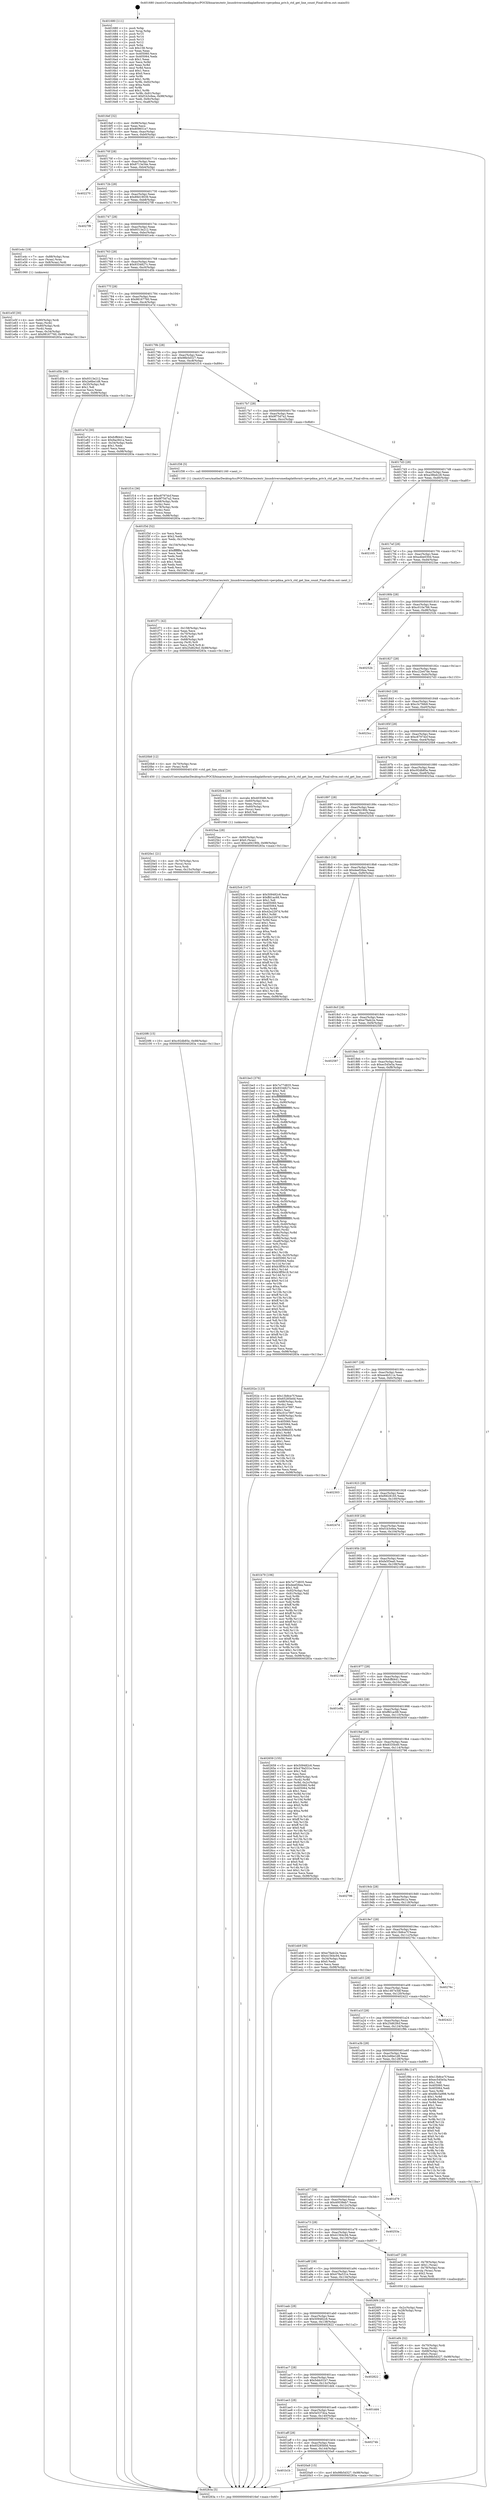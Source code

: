 digraph "0x401680" {
  label = "0x401680 (/mnt/c/Users/mathe/Desktop/tcc/POCII/binaries/extr_linuxdriversmediaplatformti-vpevpdma_priv.h_ctd_get_line_count_Final-ollvm.out::main(0))"
  labelloc = "t"
  node[shape=record]

  Entry [label="",width=0.3,height=0.3,shape=circle,fillcolor=black,style=filled]
  "0x4016ef" [label="{
     0x4016ef [32]\l
     | [instrs]\l
     &nbsp;&nbsp;0x4016ef \<+6\>: mov -0x98(%rbp),%eax\l
     &nbsp;&nbsp;0x4016f5 \<+2\>: mov %eax,%ecx\l
     &nbsp;&nbsp;0x4016f7 \<+6\>: sub $0x809651e7,%ecx\l
     &nbsp;&nbsp;0x4016fd \<+6\>: mov %eax,-0xac(%rbp)\l
     &nbsp;&nbsp;0x401703 \<+6\>: mov %ecx,-0xb0(%rbp)\l
     &nbsp;&nbsp;0x401709 \<+6\>: je 0000000000402261 \<main+0xbe1\>\l
  }"]
  "0x402261" [label="{
     0x402261\l
  }", style=dashed]
  "0x40170f" [label="{
     0x40170f [28]\l
     | [instrs]\l
     &nbsp;&nbsp;0x40170f \<+5\>: jmp 0000000000401714 \<main+0x94\>\l
     &nbsp;&nbsp;0x401714 \<+6\>: mov -0xac(%rbp),%eax\l
     &nbsp;&nbsp;0x40171a \<+5\>: sub $0x8713e34e,%eax\l
     &nbsp;&nbsp;0x40171f \<+6\>: mov %eax,-0xb4(%rbp)\l
     &nbsp;&nbsp;0x401725 \<+6\>: je 0000000000402270 \<main+0xbf0\>\l
  }"]
  Exit [label="",width=0.3,height=0.3,shape=circle,fillcolor=black,style=filled,peripheries=2]
  "0x402270" [label="{
     0x402270\l
  }", style=dashed]
  "0x40172b" [label="{
     0x40172b [28]\l
     | [instrs]\l
     &nbsp;&nbsp;0x40172b \<+5\>: jmp 0000000000401730 \<main+0xb0\>\l
     &nbsp;&nbsp;0x401730 \<+6\>: mov -0xac(%rbp),%eax\l
     &nbsp;&nbsp;0x401736 \<+5\>: sub $0x89d19039,%eax\l
     &nbsp;&nbsp;0x40173b \<+6\>: mov %eax,-0xb8(%rbp)\l
     &nbsp;&nbsp;0x401741 \<+6\>: je 00000000004027f8 \<main+0x1178\>\l
  }"]
  "0x4020f6" [label="{
     0x4020f6 [15]\l
     | [instrs]\l
     &nbsp;&nbsp;0x4020f6 \<+10\>: movl $0xc92db85e,-0x98(%rbp)\l
     &nbsp;&nbsp;0x402100 \<+5\>: jmp 000000000040283a \<main+0x11ba\>\l
  }"]
  "0x4027f8" [label="{
     0x4027f8\l
  }", style=dashed]
  "0x401747" [label="{
     0x401747 [28]\l
     | [instrs]\l
     &nbsp;&nbsp;0x401747 \<+5\>: jmp 000000000040174c \<main+0xcc\>\l
     &nbsp;&nbsp;0x40174c \<+6\>: mov -0xac(%rbp),%eax\l
     &nbsp;&nbsp;0x401752 \<+5\>: sub $0x9313e212,%eax\l
     &nbsp;&nbsp;0x401757 \<+6\>: mov %eax,-0xbc(%rbp)\l
     &nbsp;&nbsp;0x40175d \<+6\>: je 0000000000401e4c \<main+0x7cc\>\l
  }"]
  "0x4020e1" [label="{
     0x4020e1 [21]\l
     | [instrs]\l
     &nbsp;&nbsp;0x4020e1 \<+4\>: mov -0x70(%rbp),%rcx\l
     &nbsp;&nbsp;0x4020e5 \<+3\>: mov (%rcx),%rcx\l
     &nbsp;&nbsp;0x4020e8 \<+3\>: mov %rcx,%rdi\l
     &nbsp;&nbsp;0x4020eb \<+6\>: mov %eax,-0x15c(%rbp)\l
     &nbsp;&nbsp;0x4020f1 \<+5\>: call 0000000000401030 \<free@plt\>\l
     | [calls]\l
     &nbsp;&nbsp;0x401030 \{1\} (unknown)\l
  }"]
  "0x401e4c" [label="{
     0x401e4c [19]\l
     | [instrs]\l
     &nbsp;&nbsp;0x401e4c \<+7\>: mov -0x88(%rbp),%rax\l
     &nbsp;&nbsp;0x401e53 \<+3\>: mov (%rax),%rax\l
     &nbsp;&nbsp;0x401e56 \<+4\>: mov 0x8(%rax),%rdi\l
     &nbsp;&nbsp;0x401e5a \<+5\>: call 0000000000401060 \<atoi@plt\>\l
     | [calls]\l
     &nbsp;&nbsp;0x401060 \{1\} (unknown)\l
  }"]
  "0x401763" [label="{
     0x401763 [28]\l
     | [instrs]\l
     &nbsp;&nbsp;0x401763 \<+5\>: jmp 0000000000401768 \<main+0xe8\>\l
     &nbsp;&nbsp;0x401768 \<+6\>: mov -0xac(%rbp),%eax\l
     &nbsp;&nbsp;0x40176e \<+5\>: sub $0x9334827c,%eax\l
     &nbsp;&nbsp;0x401773 \<+6\>: mov %eax,-0xc0(%rbp)\l
     &nbsp;&nbsp;0x401779 \<+6\>: je 0000000000401d5b \<main+0x6db\>\l
  }"]
  "0x4020c4" [label="{
     0x4020c4 [29]\l
     | [instrs]\l
     &nbsp;&nbsp;0x4020c4 \<+10\>: movabs $0x4030d6,%rdi\l
     &nbsp;&nbsp;0x4020ce \<+4\>: mov -0x60(%rbp),%rcx\l
     &nbsp;&nbsp;0x4020d2 \<+2\>: mov %eax,(%rcx)\l
     &nbsp;&nbsp;0x4020d4 \<+4\>: mov -0x60(%rbp),%rcx\l
     &nbsp;&nbsp;0x4020d8 \<+2\>: mov (%rcx),%esi\l
     &nbsp;&nbsp;0x4020da \<+2\>: mov $0x0,%al\l
     &nbsp;&nbsp;0x4020dc \<+5\>: call 0000000000401040 \<printf@plt\>\l
     | [calls]\l
     &nbsp;&nbsp;0x401040 \{1\} (unknown)\l
  }"]
  "0x401d5b" [label="{
     0x401d5b [30]\l
     | [instrs]\l
     &nbsp;&nbsp;0x401d5b \<+5\>: mov $0x9313e212,%eax\l
     &nbsp;&nbsp;0x401d60 \<+5\>: mov $0x2e6be1d8,%ecx\l
     &nbsp;&nbsp;0x401d65 \<+3\>: mov -0x35(%rbp),%dl\l
     &nbsp;&nbsp;0x401d68 \<+3\>: test $0x1,%dl\l
     &nbsp;&nbsp;0x401d6b \<+3\>: cmovne %ecx,%eax\l
     &nbsp;&nbsp;0x401d6e \<+6\>: mov %eax,-0x98(%rbp)\l
     &nbsp;&nbsp;0x401d74 \<+5\>: jmp 000000000040283a \<main+0x11ba\>\l
  }"]
  "0x40177f" [label="{
     0x40177f [28]\l
     | [instrs]\l
     &nbsp;&nbsp;0x40177f \<+5\>: jmp 0000000000401784 \<main+0x104\>\l
     &nbsp;&nbsp;0x401784 \<+6\>: mov -0xac(%rbp),%eax\l
     &nbsp;&nbsp;0x40178a \<+5\>: sub $0x98167760,%eax\l
     &nbsp;&nbsp;0x40178f \<+6\>: mov %eax,-0xc4(%rbp)\l
     &nbsp;&nbsp;0x401795 \<+6\>: je 0000000000401e7d \<main+0x7fd\>\l
  }"]
  "0x401b1b" [label="{
     0x401b1b\l
  }", style=dashed]
  "0x401e7d" [label="{
     0x401e7d [30]\l
     | [instrs]\l
     &nbsp;&nbsp;0x401e7d \<+5\>: mov $0xfcffd441,%eax\l
     &nbsp;&nbsp;0x401e82 \<+5\>: mov $0x9ac941a,%ecx\l
     &nbsp;&nbsp;0x401e87 \<+3\>: mov -0x34(%rbp),%edx\l
     &nbsp;&nbsp;0x401e8a \<+3\>: cmp $0x1,%edx\l
     &nbsp;&nbsp;0x401e8d \<+3\>: cmovl %ecx,%eax\l
     &nbsp;&nbsp;0x401e90 \<+6\>: mov %eax,-0x98(%rbp)\l
     &nbsp;&nbsp;0x401e96 \<+5\>: jmp 000000000040283a \<main+0x11ba\>\l
  }"]
  "0x40179b" [label="{
     0x40179b [28]\l
     | [instrs]\l
     &nbsp;&nbsp;0x40179b \<+5\>: jmp 00000000004017a0 \<main+0x120\>\l
     &nbsp;&nbsp;0x4017a0 \<+6\>: mov -0xac(%rbp),%eax\l
     &nbsp;&nbsp;0x4017a6 \<+5\>: sub $0x98b5d327,%eax\l
     &nbsp;&nbsp;0x4017ab \<+6\>: mov %eax,-0xc8(%rbp)\l
     &nbsp;&nbsp;0x4017b1 \<+6\>: je 0000000000401f14 \<main+0x894\>\l
  }"]
  "0x4020a9" [label="{
     0x4020a9 [15]\l
     | [instrs]\l
     &nbsp;&nbsp;0x4020a9 \<+10\>: movl $0x98b5d327,-0x98(%rbp)\l
     &nbsp;&nbsp;0x4020b3 \<+5\>: jmp 000000000040283a \<main+0x11ba\>\l
  }"]
  "0x401f14" [label="{
     0x401f14 [36]\l
     | [instrs]\l
     &nbsp;&nbsp;0x401f14 \<+5\>: mov $0xc8797dcf,%eax\l
     &nbsp;&nbsp;0x401f19 \<+5\>: mov $0x9f75d7a2,%ecx\l
     &nbsp;&nbsp;0x401f1e \<+4\>: mov -0x68(%rbp),%rdx\l
     &nbsp;&nbsp;0x401f22 \<+2\>: mov (%rdx),%esi\l
     &nbsp;&nbsp;0x401f24 \<+4\>: mov -0x78(%rbp),%rdx\l
     &nbsp;&nbsp;0x401f28 \<+2\>: cmp (%rdx),%esi\l
     &nbsp;&nbsp;0x401f2a \<+3\>: cmovl %ecx,%eax\l
     &nbsp;&nbsp;0x401f2d \<+6\>: mov %eax,-0x98(%rbp)\l
     &nbsp;&nbsp;0x401f33 \<+5\>: jmp 000000000040283a \<main+0x11ba\>\l
  }"]
  "0x4017b7" [label="{
     0x4017b7 [28]\l
     | [instrs]\l
     &nbsp;&nbsp;0x4017b7 \<+5\>: jmp 00000000004017bc \<main+0x13c\>\l
     &nbsp;&nbsp;0x4017bc \<+6\>: mov -0xac(%rbp),%eax\l
     &nbsp;&nbsp;0x4017c2 \<+5\>: sub $0x9f75d7a2,%eax\l
     &nbsp;&nbsp;0x4017c7 \<+6\>: mov %eax,-0xcc(%rbp)\l
     &nbsp;&nbsp;0x4017cd \<+6\>: je 0000000000401f38 \<main+0x8b8\>\l
  }"]
  "0x401aff" [label="{
     0x401aff [28]\l
     | [instrs]\l
     &nbsp;&nbsp;0x401aff \<+5\>: jmp 0000000000401b04 \<main+0x484\>\l
     &nbsp;&nbsp;0x401b04 \<+6\>: mov -0xac(%rbp),%eax\l
     &nbsp;&nbsp;0x401b0a \<+5\>: sub $0x65285b0d,%eax\l
     &nbsp;&nbsp;0x401b0f \<+6\>: mov %eax,-0x144(%rbp)\l
     &nbsp;&nbsp;0x401b15 \<+6\>: je 00000000004020a9 \<main+0xa29\>\l
  }"]
  "0x401f38" [label="{
     0x401f38 [5]\l
     | [instrs]\l
     &nbsp;&nbsp;0x401f38 \<+5\>: call 0000000000401160 \<next_i\>\l
     | [calls]\l
     &nbsp;&nbsp;0x401160 \{1\} (/mnt/c/Users/mathe/Desktop/tcc/POCII/binaries/extr_linuxdriversmediaplatformti-vpevpdma_priv.h_ctd_get_line_count_Final-ollvm.out::next_i)\l
  }"]
  "0x4017d3" [label="{
     0x4017d3 [28]\l
     | [instrs]\l
     &nbsp;&nbsp;0x4017d3 \<+5\>: jmp 00000000004017d8 \<main+0x158\>\l
     &nbsp;&nbsp;0x4017d8 \<+6\>: mov -0xac(%rbp),%eax\l
     &nbsp;&nbsp;0x4017de \<+5\>: sub $0xa38bdc28,%eax\l
     &nbsp;&nbsp;0x4017e3 \<+6\>: mov %eax,-0xd0(%rbp)\l
     &nbsp;&nbsp;0x4017e9 \<+6\>: je 0000000000402105 \<main+0xa85\>\l
  }"]
  "0x40274b" [label="{
     0x40274b\l
  }", style=dashed]
  "0x402105" [label="{
     0x402105\l
  }", style=dashed]
  "0x4017ef" [label="{
     0x4017ef [28]\l
     | [instrs]\l
     &nbsp;&nbsp;0x4017ef \<+5\>: jmp 00000000004017f4 \<main+0x174\>\l
     &nbsp;&nbsp;0x4017f4 \<+6\>: mov -0xac(%rbp),%eax\l
     &nbsp;&nbsp;0x4017fa \<+5\>: sub $0xa4be030d,%eax\l
     &nbsp;&nbsp;0x4017ff \<+6\>: mov %eax,-0xd4(%rbp)\l
     &nbsp;&nbsp;0x401805 \<+6\>: je 00000000004023ae \<main+0xd2e\>\l
  }"]
  "0x401ae3" [label="{
     0x401ae3 [28]\l
     | [instrs]\l
     &nbsp;&nbsp;0x401ae3 \<+5\>: jmp 0000000000401ae8 \<main+0x468\>\l
     &nbsp;&nbsp;0x401ae8 \<+6\>: mov -0xac(%rbp),%eax\l
     &nbsp;&nbsp;0x401aee \<+5\>: sub $0x5e537dca,%eax\l
     &nbsp;&nbsp;0x401af3 \<+6\>: mov %eax,-0x140(%rbp)\l
     &nbsp;&nbsp;0x401af9 \<+6\>: je 000000000040274b \<main+0x10cb\>\l
  }"]
  "0x4023ae" [label="{
     0x4023ae\l
  }", style=dashed]
  "0x40180b" [label="{
     0x40180b [28]\l
     | [instrs]\l
     &nbsp;&nbsp;0x40180b \<+5\>: jmp 0000000000401810 \<main+0x190\>\l
     &nbsp;&nbsp;0x401810 \<+6\>: mov -0xac(%rbp),%eax\l
     &nbsp;&nbsp;0x401816 \<+5\>: sub $0xc010a766,%eax\l
     &nbsp;&nbsp;0x40181b \<+6\>: mov %eax,-0xd8(%rbp)\l
     &nbsp;&nbsp;0x401821 \<+6\>: je 000000000040252b \<main+0xeab\>\l
  }"]
  "0x401dd4" [label="{
     0x401dd4\l
  }", style=dashed]
  "0x40252b" [label="{
     0x40252b\l
  }", style=dashed]
  "0x401827" [label="{
     0x401827 [28]\l
     | [instrs]\l
     &nbsp;&nbsp;0x401827 \<+5\>: jmp 000000000040182c \<main+0x1ac\>\l
     &nbsp;&nbsp;0x40182c \<+6\>: mov -0xac(%rbp),%eax\l
     &nbsp;&nbsp;0x401832 \<+5\>: sub $0xc22e47de,%eax\l
     &nbsp;&nbsp;0x401837 \<+6\>: mov %eax,-0xdc(%rbp)\l
     &nbsp;&nbsp;0x40183d \<+6\>: je 00000000004027d3 \<main+0x1153\>\l
  }"]
  "0x401ac7" [label="{
     0x401ac7 [28]\l
     | [instrs]\l
     &nbsp;&nbsp;0x401ac7 \<+5\>: jmp 0000000000401acc \<main+0x44c\>\l
     &nbsp;&nbsp;0x401acc \<+6\>: mov -0xac(%rbp),%eax\l
     &nbsp;&nbsp;0x401ad2 \<+5\>: sub $0x5ddc01b7,%eax\l
     &nbsp;&nbsp;0x401ad7 \<+6\>: mov %eax,-0x13c(%rbp)\l
     &nbsp;&nbsp;0x401add \<+6\>: je 0000000000401dd4 \<main+0x754\>\l
  }"]
  "0x4027d3" [label="{
     0x4027d3\l
  }", style=dashed]
  "0x401843" [label="{
     0x401843 [28]\l
     | [instrs]\l
     &nbsp;&nbsp;0x401843 \<+5\>: jmp 0000000000401848 \<main+0x1c8\>\l
     &nbsp;&nbsp;0x401848 \<+6\>: mov -0xac(%rbp),%eax\l
     &nbsp;&nbsp;0x40184e \<+5\>: sub $0xc3c7fdb9,%eax\l
     &nbsp;&nbsp;0x401853 \<+6\>: mov %eax,-0xe0(%rbp)\l
     &nbsp;&nbsp;0x401859 \<+6\>: je 00000000004023cc \<main+0xd4c\>\l
  }"]
  "0x402822" [label="{
     0x402822\l
  }", style=dashed]
  "0x4023cc" [label="{
     0x4023cc\l
  }", style=dashed]
  "0x40185f" [label="{
     0x40185f [28]\l
     | [instrs]\l
     &nbsp;&nbsp;0x40185f \<+5\>: jmp 0000000000401864 \<main+0x1e4\>\l
     &nbsp;&nbsp;0x401864 \<+6\>: mov -0xac(%rbp),%eax\l
     &nbsp;&nbsp;0x40186a \<+5\>: sub $0xc8797dcf,%eax\l
     &nbsp;&nbsp;0x40186f \<+6\>: mov %eax,-0xe4(%rbp)\l
     &nbsp;&nbsp;0x401875 \<+6\>: je 00000000004020b8 \<main+0xa38\>\l
  }"]
  "0x401aab" [label="{
     0x401aab [28]\l
     | [instrs]\l
     &nbsp;&nbsp;0x401aab \<+5\>: jmp 0000000000401ab0 \<main+0x430\>\l
     &nbsp;&nbsp;0x401ab0 \<+6\>: mov -0xac(%rbp),%eax\l
     &nbsp;&nbsp;0x401ab6 \<+5\>: sub $0x509482c6,%eax\l
     &nbsp;&nbsp;0x401abb \<+6\>: mov %eax,-0x138(%rbp)\l
     &nbsp;&nbsp;0x401ac1 \<+6\>: je 0000000000402822 \<main+0x11a2\>\l
  }"]
  "0x4020b8" [label="{
     0x4020b8 [12]\l
     | [instrs]\l
     &nbsp;&nbsp;0x4020b8 \<+4\>: mov -0x70(%rbp),%rax\l
     &nbsp;&nbsp;0x4020bc \<+3\>: mov (%rax),%rdi\l
     &nbsp;&nbsp;0x4020bf \<+5\>: call 0000000000401450 \<ctd_get_line_count\>\l
     | [calls]\l
     &nbsp;&nbsp;0x401450 \{1\} (/mnt/c/Users/mathe/Desktop/tcc/POCII/binaries/extr_linuxdriversmediaplatformti-vpevpdma_priv.h_ctd_get_line_count_Final-ollvm.out::ctd_get_line_count)\l
  }"]
  "0x40187b" [label="{
     0x40187b [28]\l
     | [instrs]\l
     &nbsp;&nbsp;0x40187b \<+5\>: jmp 0000000000401880 \<main+0x200\>\l
     &nbsp;&nbsp;0x401880 \<+6\>: mov -0xac(%rbp),%eax\l
     &nbsp;&nbsp;0x401886 \<+5\>: sub $0xc92db85e,%eax\l
     &nbsp;&nbsp;0x40188b \<+6\>: mov %eax,-0xe8(%rbp)\l
     &nbsp;&nbsp;0x401891 \<+6\>: je 00000000004025aa \<main+0xf2a\>\l
  }"]
  "0x4026f4" [label="{
     0x4026f4 [18]\l
     | [instrs]\l
     &nbsp;&nbsp;0x4026f4 \<+3\>: mov -0x2c(%rbp),%eax\l
     &nbsp;&nbsp;0x4026f7 \<+4\>: lea -0x28(%rbp),%rsp\l
     &nbsp;&nbsp;0x4026fb \<+1\>: pop %rbx\l
     &nbsp;&nbsp;0x4026fc \<+2\>: pop %r12\l
     &nbsp;&nbsp;0x4026fe \<+2\>: pop %r13\l
     &nbsp;&nbsp;0x402700 \<+2\>: pop %r14\l
     &nbsp;&nbsp;0x402702 \<+2\>: pop %r15\l
     &nbsp;&nbsp;0x402704 \<+1\>: pop %rbp\l
     &nbsp;&nbsp;0x402705 \<+1\>: ret\l
  }"]
  "0x4025aa" [label="{
     0x4025aa [28]\l
     | [instrs]\l
     &nbsp;&nbsp;0x4025aa \<+7\>: mov -0x90(%rbp),%rax\l
     &nbsp;&nbsp;0x4025b1 \<+6\>: movl $0x0,(%rax)\l
     &nbsp;&nbsp;0x4025b7 \<+10\>: movl $0xca94190b,-0x98(%rbp)\l
     &nbsp;&nbsp;0x4025c1 \<+5\>: jmp 000000000040283a \<main+0x11ba\>\l
  }"]
  "0x401897" [label="{
     0x401897 [28]\l
     | [instrs]\l
     &nbsp;&nbsp;0x401897 \<+5\>: jmp 000000000040189c \<main+0x21c\>\l
     &nbsp;&nbsp;0x40189c \<+6\>: mov -0xac(%rbp),%eax\l
     &nbsp;&nbsp;0x4018a2 \<+5\>: sub $0xca94190b,%eax\l
     &nbsp;&nbsp;0x4018a7 \<+6\>: mov %eax,-0xec(%rbp)\l
     &nbsp;&nbsp;0x4018ad \<+6\>: je 00000000004025c6 \<main+0xf46\>\l
  }"]
  "0x401f71" [label="{
     0x401f71 [42]\l
     | [instrs]\l
     &nbsp;&nbsp;0x401f71 \<+6\>: mov -0x158(%rbp),%ecx\l
     &nbsp;&nbsp;0x401f77 \<+3\>: imul %eax,%ecx\l
     &nbsp;&nbsp;0x401f7a \<+4\>: mov -0x70(%rbp),%r8\l
     &nbsp;&nbsp;0x401f7e \<+3\>: mov (%r8),%r8\l
     &nbsp;&nbsp;0x401f81 \<+4\>: mov -0x68(%rbp),%r9\l
     &nbsp;&nbsp;0x401f85 \<+3\>: movslq (%r9),%r9\l
     &nbsp;&nbsp;0x401f88 \<+4\>: mov %ecx,(%r8,%r9,4)\l
     &nbsp;&nbsp;0x401f8c \<+10\>: movl $0x25d629cf,-0x98(%rbp)\l
     &nbsp;&nbsp;0x401f96 \<+5\>: jmp 000000000040283a \<main+0x11ba\>\l
  }"]
  "0x4025c6" [label="{
     0x4025c6 [147]\l
     | [instrs]\l
     &nbsp;&nbsp;0x4025c6 \<+5\>: mov $0x509482c6,%eax\l
     &nbsp;&nbsp;0x4025cb \<+5\>: mov $0xffd1ac68,%ecx\l
     &nbsp;&nbsp;0x4025d0 \<+2\>: mov $0x1,%dl\l
     &nbsp;&nbsp;0x4025d2 \<+7\>: mov 0x405060,%esi\l
     &nbsp;&nbsp;0x4025d9 \<+7\>: mov 0x405064,%edi\l
     &nbsp;&nbsp;0x4025e0 \<+3\>: mov %esi,%r8d\l
     &nbsp;&nbsp;0x4025e3 \<+7\>: sub $0x42e2297d,%r8d\l
     &nbsp;&nbsp;0x4025ea \<+4\>: sub $0x1,%r8d\l
     &nbsp;&nbsp;0x4025ee \<+7\>: add $0x42e2297d,%r8d\l
     &nbsp;&nbsp;0x4025f5 \<+4\>: imul %r8d,%esi\l
     &nbsp;&nbsp;0x4025f9 \<+3\>: and $0x1,%esi\l
     &nbsp;&nbsp;0x4025fc \<+3\>: cmp $0x0,%esi\l
     &nbsp;&nbsp;0x4025ff \<+4\>: sete %r9b\l
     &nbsp;&nbsp;0x402603 \<+3\>: cmp $0xa,%edi\l
     &nbsp;&nbsp;0x402606 \<+4\>: setl %r10b\l
     &nbsp;&nbsp;0x40260a \<+3\>: mov %r9b,%r11b\l
     &nbsp;&nbsp;0x40260d \<+4\>: xor $0xff,%r11b\l
     &nbsp;&nbsp;0x402611 \<+3\>: mov %r10b,%bl\l
     &nbsp;&nbsp;0x402614 \<+3\>: xor $0xff,%bl\l
     &nbsp;&nbsp;0x402617 \<+3\>: xor $0x1,%dl\l
     &nbsp;&nbsp;0x40261a \<+3\>: mov %r11b,%r14b\l
     &nbsp;&nbsp;0x40261d \<+4\>: and $0xff,%r14b\l
     &nbsp;&nbsp;0x402621 \<+3\>: and %dl,%r9b\l
     &nbsp;&nbsp;0x402624 \<+3\>: mov %bl,%r15b\l
     &nbsp;&nbsp;0x402627 \<+4\>: and $0xff,%r15b\l
     &nbsp;&nbsp;0x40262b \<+3\>: and %dl,%r10b\l
     &nbsp;&nbsp;0x40262e \<+3\>: or %r9b,%r14b\l
     &nbsp;&nbsp;0x402631 \<+3\>: or %r10b,%r15b\l
     &nbsp;&nbsp;0x402634 \<+3\>: xor %r15b,%r14b\l
     &nbsp;&nbsp;0x402637 \<+3\>: or %bl,%r11b\l
     &nbsp;&nbsp;0x40263a \<+4\>: xor $0xff,%r11b\l
     &nbsp;&nbsp;0x40263e \<+3\>: or $0x1,%dl\l
     &nbsp;&nbsp;0x402641 \<+3\>: and %dl,%r11b\l
     &nbsp;&nbsp;0x402644 \<+3\>: or %r11b,%r14b\l
     &nbsp;&nbsp;0x402647 \<+4\>: test $0x1,%r14b\l
     &nbsp;&nbsp;0x40264b \<+3\>: cmovne %ecx,%eax\l
     &nbsp;&nbsp;0x40264e \<+6\>: mov %eax,-0x98(%rbp)\l
     &nbsp;&nbsp;0x402654 \<+5\>: jmp 000000000040283a \<main+0x11ba\>\l
  }"]
  "0x4018b3" [label="{
     0x4018b3 [28]\l
     | [instrs]\l
     &nbsp;&nbsp;0x4018b3 \<+5\>: jmp 00000000004018b8 \<main+0x238\>\l
     &nbsp;&nbsp;0x4018b8 \<+6\>: mov -0xac(%rbp),%eax\l
     &nbsp;&nbsp;0x4018be \<+5\>: sub $0xdeef26ea,%eax\l
     &nbsp;&nbsp;0x4018c3 \<+6\>: mov %eax,-0xf0(%rbp)\l
     &nbsp;&nbsp;0x4018c9 \<+6\>: je 0000000000401be3 \<main+0x563\>\l
  }"]
  "0x401f3d" [label="{
     0x401f3d [52]\l
     | [instrs]\l
     &nbsp;&nbsp;0x401f3d \<+2\>: xor %ecx,%ecx\l
     &nbsp;&nbsp;0x401f3f \<+5\>: mov $0x2,%edx\l
     &nbsp;&nbsp;0x401f44 \<+6\>: mov %edx,-0x154(%rbp)\l
     &nbsp;&nbsp;0x401f4a \<+1\>: cltd\l
     &nbsp;&nbsp;0x401f4b \<+6\>: mov -0x154(%rbp),%esi\l
     &nbsp;&nbsp;0x401f51 \<+2\>: idiv %esi\l
     &nbsp;&nbsp;0x401f53 \<+6\>: imul $0xfffffffe,%edx,%edx\l
     &nbsp;&nbsp;0x401f59 \<+2\>: mov %ecx,%edi\l
     &nbsp;&nbsp;0x401f5b \<+2\>: sub %edx,%edi\l
     &nbsp;&nbsp;0x401f5d \<+2\>: mov %ecx,%edx\l
     &nbsp;&nbsp;0x401f5f \<+3\>: sub $0x1,%edx\l
     &nbsp;&nbsp;0x401f62 \<+2\>: add %edx,%edi\l
     &nbsp;&nbsp;0x401f64 \<+2\>: sub %edi,%ecx\l
     &nbsp;&nbsp;0x401f66 \<+6\>: mov %ecx,-0x158(%rbp)\l
     &nbsp;&nbsp;0x401f6c \<+5\>: call 0000000000401160 \<next_i\>\l
     | [calls]\l
     &nbsp;&nbsp;0x401160 \{1\} (/mnt/c/Users/mathe/Desktop/tcc/POCII/binaries/extr_linuxdriversmediaplatformti-vpevpdma_priv.h_ctd_get_line_count_Final-ollvm.out::next_i)\l
  }"]
  "0x401be3" [label="{
     0x401be3 [376]\l
     | [instrs]\l
     &nbsp;&nbsp;0x401be3 \<+5\>: mov $0x7e77d835,%eax\l
     &nbsp;&nbsp;0x401be8 \<+5\>: mov $0x9334827c,%ecx\l
     &nbsp;&nbsp;0x401bed \<+2\>: mov $0x1,%dl\l
     &nbsp;&nbsp;0x401bef \<+3\>: mov %rsp,%rsi\l
     &nbsp;&nbsp;0x401bf2 \<+4\>: add $0xfffffffffffffff0,%rsi\l
     &nbsp;&nbsp;0x401bf6 \<+3\>: mov %rsi,%rsp\l
     &nbsp;&nbsp;0x401bf9 \<+7\>: mov %rsi,-0x90(%rbp)\l
     &nbsp;&nbsp;0x401c00 \<+3\>: mov %rsp,%rsi\l
     &nbsp;&nbsp;0x401c03 \<+4\>: add $0xfffffffffffffff0,%rsi\l
     &nbsp;&nbsp;0x401c07 \<+3\>: mov %rsi,%rsp\l
     &nbsp;&nbsp;0x401c0a \<+3\>: mov %rsp,%rdi\l
     &nbsp;&nbsp;0x401c0d \<+4\>: add $0xfffffffffffffff0,%rdi\l
     &nbsp;&nbsp;0x401c11 \<+3\>: mov %rdi,%rsp\l
     &nbsp;&nbsp;0x401c14 \<+7\>: mov %rdi,-0x88(%rbp)\l
     &nbsp;&nbsp;0x401c1b \<+3\>: mov %rsp,%rdi\l
     &nbsp;&nbsp;0x401c1e \<+4\>: add $0xfffffffffffffff0,%rdi\l
     &nbsp;&nbsp;0x401c22 \<+3\>: mov %rdi,%rsp\l
     &nbsp;&nbsp;0x401c25 \<+4\>: mov %rdi,-0x80(%rbp)\l
     &nbsp;&nbsp;0x401c29 \<+3\>: mov %rsp,%rdi\l
     &nbsp;&nbsp;0x401c2c \<+4\>: add $0xfffffffffffffff0,%rdi\l
     &nbsp;&nbsp;0x401c30 \<+3\>: mov %rdi,%rsp\l
     &nbsp;&nbsp;0x401c33 \<+4\>: mov %rdi,-0x78(%rbp)\l
     &nbsp;&nbsp;0x401c37 \<+3\>: mov %rsp,%rdi\l
     &nbsp;&nbsp;0x401c3a \<+4\>: add $0xfffffffffffffff0,%rdi\l
     &nbsp;&nbsp;0x401c3e \<+3\>: mov %rdi,%rsp\l
     &nbsp;&nbsp;0x401c41 \<+4\>: mov %rdi,-0x70(%rbp)\l
     &nbsp;&nbsp;0x401c45 \<+3\>: mov %rsp,%rdi\l
     &nbsp;&nbsp;0x401c48 \<+4\>: add $0xfffffffffffffff0,%rdi\l
     &nbsp;&nbsp;0x401c4c \<+3\>: mov %rdi,%rsp\l
     &nbsp;&nbsp;0x401c4f \<+4\>: mov %rdi,-0x68(%rbp)\l
     &nbsp;&nbsp;0x401c53 \<+3\>: mov %rsp,%rdi\l
     &nbsp;&nbsp;0x401c56 \<+4\>: add $0xfffffffffffffff0,%rdi\l
     &nbsp;&nbsp;0x401c5a \<+3\>: mov %rdi,%rsp\l
     &nbsp;&nbsp;0x401c5d \<+4\>: mov %rdi,-0x60(%rbp)\l
     &nbsp;&nbsp;0x401c61 \<+3\>: mov %rsp,%rdi\l
     &nbsp;&nbsp;0x401c64 \<+4\>: add $0xfffffffffffffff0,%rdi\l
     &nbsp;&nbsp;0x401c68 \<+3\>: mov %rdi,%rsp\l
     &nbsp;&nbsp;0x401c6b \<+4\>: mov %rdi,-0x58(%rbp)\l
     &nbsp;&nbsp;0x401c6f \<+3\>: mov %rsp,%rdi\l
     &nbsp;&nbsp;0x401c72 \<+4\>: add $0xfffffffffffffff0,%rdi\l
     &nbsp;&nbsp;0x401c76 \<+3\>: mov %rdi,%rsp\l
     &nbsp;&nbsp;0x401c79 \<+4\>: mov %rdi,-0x50(%rbp)\l
     &nbsp;&nbsp;0x401c7d \<+3\>: mov %rsp,%rdi\l
     &nbsp;&nbsp;0x401c80 \<+4\>: add $0xfffffffffffffff0,%rdi\l
     &nbsp;&nbsp;0x401c84 \<+3\>: mov %rdi,%rsp\l
     &nbsp;&nbsp;0x401c87 \<+4\>: mov %rdi,-0x48(%rbp)\l
     &nbsp;&nbsp;0x401c8b \<+3\>: mov %rsp,%rdi\l
     &nbsp;&nbsp;0x401c8e \<+4\>: add $0xfffffffffffffff0,%rdi\l
     &nbsp;&nbsp;0x401c92 \<+3\>: mov %rdi,%rsp\l
     &nbsp;&nbsp;0x401c95 \<+4\>: mov %rdi,-0x40(%rbp)\l
     &nbsp;&nbsp;0x401c99 \<+7\>: mov -0x90(%rbp),%rdi\l
     &nbsp;&nbsp;0x401ca0 \<+6\>: movl $0x0,(%rdi)\l
     &nbsp;&nbsp;0x401ca6 \<+7\>: mov -0x9c(%rbp),%r8d\l
     &nbsp;&nbsp;0x401cad \<+3\>: mov %r8d,(%rsi)\l
     &nbsp;&nbsp;0x401cb0 \<+7\>: mov -0x88(%rbp),%rdi\l
     &nbsp;&nbsp;0x401cb7 \<+7\>: mov -0xa8(%rbp),%r9\l
     &nbsp;&nbsp;0x401cbe \<+3\>: mov %r9,(%rdi)\l
     &nbsp;&nbsp;0x401cc1 \<+3\>: cmpl $0x2,(%rsi)\l
     &nbsp;&nbsp;0x401cc4 \<+4\>: setne %r10b\l
     &nbsp;&nbsp;0x401cc8 \<+4\>: and $0x1,%r10b\l
     &nbsp;&nbsp;0x401ccc \<+4\>: mov %r10b,-0x35(%rbp)\l
     &nbsp;&nbsp;0x401cd0 \<+8\>: mov 0x405060,%r11d\l
     &nbsp;&nbsp;0x401cd8 \<+7\>: mov 0x405064,%ebx\l
     &nbsp;&nbsp;0x401cdf \<+3\>: mov %r11d,%r14d\l
     &nbsp;&nbsp;0x401ce2 \<+7\>: add $0xb3ff3b18,%r14d\l
     &nbsp;&nbsp;0x401ce9 \<+4\>: sub $0x1,%r14d\l
     &nbsp;&nbsp;0x401ced \<+7\>: sub $0xb3ff3b18,%r14d\l
     &nbsp;&nbsp;0x401cf4 \<+4\>: imul %r14d,%r11d\l
     &nbsp;&nbsp;0x401cf8 \<+4\>: and $0x1,%r11d\l
     &nbsp;&nbsp;0x401cfc \<+4\>: cmp $0x0,%r11d\l
     &nbsp;&nbsp;0x401d00 \<+4\>: sete %r10b\l
     &nbsp;&nbsp;0x401d04 \<+3\>: cmp $0xa,%ebx\l
     &nbsp;&nbsp;0x401d07 \<+4\>: setl %r15b\l
     &nbsp;&nbsp;0x401d0b \<+3\>: mov %r10b,%r12b\l
     &nbsp;&nbsp;0x401d0e \<+4\>: xor $0xff,%r12b\l
     &nbsp;&nbsp;0x401d12 \<+3\>: mov %r15b,%r13b\l
     &nbsp;&nbsp;0x401d15 \<+4\>: xor $0xff,%r13b\l
     &nbsp;&nbsp;0x401d19 \<+3\>: xor $0x0,%dl\l
     &nbsp;&nbsp;0x401d1c \<+3\>: mov %r12b,%sil\l
     &nbsp;&nbsp;0x401d1f \<+4\>: and $0x0,%sil\l
     &nbsp;&nbsp;0x401d23 \<+3\>: and %dl,%r10b\l
     &nbsp;&nbsp;0x401d26 \<+3\>: mov %r13b,%dil\l
     &nbsp;&nbsp;0x401d29 \<+4\>: and $0x0,%dil\l
     &nbsp;&nbsp;0x401d2d \<+3\>: and %dl,%r15b\l
     &nbsp;&nbsp;0x401d30 \<+3\>: or %r10b,%sil\l
     &nbsp;&nbsp;0x401d33 \<+3\>: or %r15b,%dil\l
     &nbsp;&nbsp;0x401d36 \<+3\>: xor %dil,%sil\l
     &nbsp;&nbsp;0x401d39 \<+3\>: or %r13b,%r12b\l
     &nbsp;&nbsp;0x401d3c \<+4\>: xor $0xff,%r12b\l
     &nbsp;&nbsp;0x401d40 \<+3\>: or $0x0,%dl\l
     &nbsp;&nbsp;0x401d43 \<+3\>: and %dl,%r12b\l
     &nbsp;&nbsp;0x401d46 \<+3\>: or %r12b,%sil\l
     &nbsp;&nbsp;0x401d49 \<+4\>: test $0x1,%sil\l
     &nbsp;&nbsp;0x401d4d \<+3\>: cmovne %ecx,%eax\l
     &nbsp;&nbsp;0x401d50 \<+6\>: mov %eax,-0x98(%rbp)\l
     &nbsp;&nbsp;0x401d56 \<+5\>: jmp 000000000040283a \<main+0x11ba\>\l
  }"]
  "0x4018cf" [label="{
     0x4018cf [28]\l
     | [instrs]\l
     &nbsp;&nbsp;0x4018cf \<+5\>: jmp 00000000004018d4 \<main+0x254\>\l
     &nbsp;&nbsp;0x4018d4 \<+6\>: mov -0xac(%rbp),%eax\l
     &nbsp;&nbsp;0x4018da \<+5\>: sub $0xe7fadc2e,%eax\l
     &nbsp;&nbsp;0x4018df \<+6\>: mov %eax,-0xf4(%rbp)\l
     &nbsp;&nbsp;0x4018e5 \<+6\>: je 0000000000402587 \<main+0xf07\>\l
  }"]
  "0x401ef4" [label="{
     0x401ef4 [32]\l
     | [instrs]\l
     &nbsp;&nbsp;0x401ef4 \<+4\>: mov -0x70(%rbp),%rdi\l
     &nbsp;&nbsp;0x401ef8 \<+3\>: mov %rax,(%rdi)\l
     &nbsp;&nbsp;0x401efb \<+4\>: mov -0x68(%rbp),%rax\l
     &nbsp;&nbsp;0x401eff \<+6\>: movl $0x0,(%rax)\l
     &nbsp;&nbsp;0x401f05 \<+10\>: movl $0x98b5d327,-0x98(%rbp)\l
     &nbsp;&nbsp;0x401f0f \<+5\>: jmp 000000000040283a \<main+0x11ba\>\l
  }"]
  "0x402587" [label="{
     0x402587\l
  }", style=dashed]
  "0x4018eb" [label="{
     0x4018eb [28]\l
     | [instrs]\l
     &nbsp;&nbsp;0x4018eb \<+5\>: jmp 00000000004018f0 \<main+0x270\>\l
     &nbsp;&nbsp;0x4018f0 \<+6\>: mov -0xac(%rbp),%eax\l
     &nbsp;&nbsp;0x4018f6 \<+5\>: sub $0xec545e5a,%eax\l
     &nbsp;&nbsp;0x4018fb \<+6\>: mov %eax,-0xf8(%rbp)\l
     &nbsp;&nbsp;0x401901 \<+6\>: je 000000000040202e \<main+0x9ae\>\l
  }"]
  "0x401a8f" [label="{
     0x401a8f [28]\l
     | [instrs]\l
     &nbsp;&nbsp;0x401a8f \<+5\>: jmp 0000000000401a94 \<main+0x414\>\l
     &nbsp;&nbsp;0x401a94 \<+6\>: mov -0xac(%rbp),%eax\l
     &nbsp;&nbsp;0x401a9a \<+5\>: sub $0x478a531e,%eax\l
     &nbsp;&nbsp;0x401a9f \<+6\>: mov %eax,-0x134(%rbp)\l
     &nbsp;&nbsp;0x401aa5 \<+6\>: je 00000000004026f4 \<main+0x1074\>\l
  }"]
  "0x40202e" [label="{
     0x40202e [123]\l
     | [instrs]\l
     &nbsp;&nbsp;0x40202e \<+5\>: mov $0x13b8ce7f,%eax\l
     &nbsp;&nbsp;0x402033 \<+5\>: mov $0x65285b0d,%ecx\l
     &nbsp;&nbsp;0x402038 \<+4\>: mov -0x68(%rbp),%rdx\l
     &nbsp;&nbsp;0x40203c \<+2\>: mov (%rdx),%esi\l
     &nbsp;&nbsp;0x40203e \<+6\>: sub $0xc01e7897,%esi\l
     &nbsp;&nbsp;0x402044 \<+3\>: add $0x1,%esi\l
     &nbsp;&nbsp;0x402047 \<+6\>: add $0xc01e7897,%esi\l
     &nbsp;&nbsp;0x40204d \<+4\>: mov -0x68(%rbp),%rdx\l
     &nbsp;&nbsp;0x402051 \<+2\>: mov %esi,(%rdx)\l
     &nbsp;&nbsp;0x402053 \<+7\>: mov 0x405060,%esi\l
     &nbsp;&nbsp;0x40205a \<+7\>: mov 0x405064,%edi\l
     &nbsp;&nbsp;0x402061 \<+3\>: mov %esi,%r8d\l
     &nbsp;&nbsp;0x402064 \<+7\>: add $0x3086d55,%r8d\l
     &nbsp;&nbsp;0x40206b \<+4\>: sub $0x1,%r8d\l
     &nbsp;&nbsp;0x40206f \<+7\>: sub $0x3086d55,%r8d\l
     &nbsp;&nbsp;0x402076 \<+4\>: imul %r8d,%esi\l
     &nbsp;&nbsp;0x40207a \<+3\>: and $0x1,%esi\l
     &nbsp;&nbsp;0x40207d \<+3\>: cmp $0x0,%esi\l
     &nbsp;&nbsp;0x402080 \<+4\>: sete %r9b\l
     &nbsp;&nbsp;0x402084 \<+3\>: cmp $0xa,%edi\l
     &nbsp;&nbsp;0x402087 \<+4\>: setl %r10b\l
     &nbsp;&nbsp;0x40208b \<+3\>: mov %r9b,%r11b\l
     &nbsp;&nbsp;0x40208e \<+3\>: and %r10b,%r11b\l
     &nbsp;&nbsp;0x402091 \<+3\>: xor %r10b,%r9b\l
     &nbsp;&nbsp;0x402094 \<+3\>: or %r9b,%r11b\l
     &nbsp;&nbsp;0x402097 \<+4\>: test $0x1,%r11b\l
     &nbsp;&nbsp;0x40209b \<+3\>: cmovne %ecx,%eax\l
     &nbsp;&nbsp;0x40209e \<+6\>: mov %eax,-0x98(%rbp)\l
     &nbsp;&nbsp;0x4020a4 \<+5\>: jmp 000000000040283a \<main+0x11ba\>\l
  }"]
  "0x401907" [label="{
     0x401907 [28]\l
     | [instrs]\l
     &nbsp;&nbsp;0x401907 \<+5\>: jmp 000000000040190c \<main+0x28c\>\l
     &nbsp;&nbsp;0x40190c \<+6\>: mov -0xac(%rbp),%eax\l
     &nbsp;&nbsp;0x401912 \<+5\>: sub $0xee4b511e,%eax\l
     &nbsp;&nbsp;0x401917 \<+6\>: mov %eax,-0xfc(%rbp)\l
     &nbsp;&nbsp;0x40191d \<+6\>: je 0000000000402303 \<main+0xc83\>\l
  }"]
  "0x401ed7" [label="{
     0x401ed7 [29]\l
     | [instrs]\l
     &nbsp;&nbsp;0x401ed7 \<+4\>: mov -0x78(%rbp),%rax\l
     &nbsp;&nbsp;0x401edb \<+6\>: movl $0x1,(%rax)\l
     &nbsp;&nbsp;0x401ee1 \<+4\>: mov -0x78(%rbp),%rax\l
     &nbsp;&nbsp;0x401ee5 \<+3\>: movslq (%rax),%rax\l
     &nbsp;&nbsp;0x401ee8 \<+4\>: shl $0x2,%rax\l
     &nbsp;&nbsp;0x401eec \<+3\>: mov %rax,%rdi\l
     &nbsp;&nbsp;0x401eef \<+5\>: call 0000000000401050 \<malloc@plt\>\l
     | [calls]\l
     &nbsp;&nbsp;0x401050 \{1\} (unknown)\l
  }"]
  "0x402303" [label="{
     0x402303\l
  }", style=dashed]
  "0x401923" [label="{
     0x401923 [28]\l
     | [instrs]\l
     &nbsp;&nbsp;0x401923 \<+5\>: jmp 0000000000401928 \<main+0x2a8\>\l
     &nbsp;&nbsp;0x401928 \<+6\>: mov -0xac(%rbp),%eax\l
     &nbsp;&nbsp;0x40192e \<+5\>: sub $0xf0628165,%eax\l
     &nbsp;&nbsp;0x401933 \<+6\>: mov %eax,-0x100(%rbp)\l
     &nbsp;&nbsp;0x401939 \<+6\>: je 000000000040247d \<main+0xdfd\>\l
  }"]
  "0x401a73" [label="{
     0x401a73 [28]\l
     | [instrs]\l
     &nbsp;&nbsp;0x401a73 \<+5\>: jmp 0000000000401a78 \<main+0x3f8\>\l
     &nbsp;&nbsp;0x401a78 \<+6\>: mov -0xac(%rbp),%eax\l
     &nbsp;&nbsp;0x401a7e \<+5\>: sub $0x41564c94,%eax\l
     &nbsp;&nbsp;0x401a83 \<+6\>: mov %eax,-0x130(%rbp)\l
     &nbsp;&nbsp;0x401a89 \<+6\>: je 0000000000401ed7 \<main+0x857\>\l
  }"]
  "0x40247d" [label="{
     0x40247d\l
  }", style=dashed]
  "0x40193f" [label="{
     0x40193f [28]\l
     | [instrs]\l
     &nbsp;&nbsp;0x40193f \<+5\>: jmp 0000000000401944 \<main+0x2c4\>\l
     &nbsp;&nbsp;0x401944 \<+6\>: mov -0xac(%rbp),%eax\l
     &nbsp;&nbsp;0x40194a \<+5\>: sub $0xf1b3c6ea,%eax\l
     &nbsp;&nbsp;0x40194f \<+6\>: mov %eax,-0x104(%rbp)\l
     &nbsp;&nbsp;0x401955 \<+6\>: je 0000000000401b79 \<main+0x4f9\>\l
  }"]
  "0x40253a" [label="{
     0x40253a\l
  }", style=dashed]
  "0x401b79" [label="{
     0x401b79 [106]\l
     | [instrs]\l
     &nbsp;&nbsp;0x401b79 \<+5\>: mov $0x7e77d835,%eax\l
     &nbsp;&nbsp;0x401b7e \<+5\>: mov $0xdeef26ea,%ecx\l
     &nbsp;&nbsp;0x401b83 \<+2\>: mov $0x1,%dl\l
     &nbsp;&nbsp;0x401b85 \<+7\>: mov -0x92(%rbp),%sil\l
     &nbsp;&nbsp;0x401b8c \<+7\>: mov -0x91(%rbp),%dil\l
     &nbsp;&nbsp;0x401b93 \<+3\>: mov %sil,%r8b\l
     &nbsp;&nbsp;0x401b96 \<+4\>: xor $0xff,%r8b\l
     &nbsp;&nbsp;0x401b9a \<+3\>: mov %dil,%r9b\l
     &nbsp;&nbsp;0x401b9d \<+4\>: xor $0xff,%r9b\l
     &nbsp;&nbsp;0x401ba1 \<+3\>: xor $0x1,%dl\l
     &nbsp;&nbsp;0x401ba4 \<+3\>: mov %r8b,%r10b\l
     &nbsp;&nbsp;0x401ba7 \<+4\>: and $0xff,%r10b\l
     &nbsp;&nbsp;0x401bab \<+3\>: and %dl,%sil\l
     &nbsp;&nbsp;0x401bae \<+3\>: mov %r9b,%r11b\l
     &nbsp;&nbsp;0x401bb1 \<+4\>: and $0xff,%r11b\l
     &nbsp;&nbsp;0x401bb5 \<+3\>: and %dl,%dil\l
     &nbsp;&nbsp;0x401bb8 \<+3\>: or %sil,%r10b\l
     &nbsp;&nbsp;0x401bbb \<+3\>: or %dil,%r11b\l
     &nbsp;&nbsp;0x401bbe \<+3\>: xor %r11b,%r10b\l
     &nbsp;&nbsp;0x401bc1 \<+3\>: or %r9b,%r8b\l
     &nbsp;&nbsp;0x401bc4 \<+4\>: xor $0xff,%r8b\l
     &nbsp;&nbsp;0x401bc8 \<+3\>: or $0x1,%dl\l
     &nbsp;&nbsp;0x401bcb \<+3\>: and %dl,%r8b\l
     &nbsp;&nbsp;0x401bce \<+3\>: or %r8b,%r10b\l
     &nbsp;&nbsp;0x401bd1 \<+4\>: test $0x1,%r10b\l
     &nbsp;&nbsp;0x401bd5 \<+3\>: cmovne %ecx,%eax\l
     &nbsp;&nbsp;0x401bd8 \<+6\>: mov %eax,-0x98(%rbp)\l
     &nbsp;&nbsp;0x401bde \<+5\>: jmp 000000000040283a \<main+0x11ba\>\l
  }"]
  "0x40195b" [label="{
     0x40195b [28]\l
     | [instrs]\l
     &nbsp;&nbsp;0x40195b \<+5\>: jmp 0000000000401960 \<main+0x2e0\>\l
     &nbsp;&nbsp;0x401960 \<+6\>: mov -0xac(%rbp),%eax\l
     &nbsp;&nbsp;0x401966 \<+5\>: sub $0xfa5f3ea0,%eax\l
     &nbsp;&nbsp;0x40196b \<+6\>: mov %eax,-0x108(%rbp)\l
     &nbsp;&nbsp;0x401971 \<+6\>: je 0000000000402198 \<main+0xb18\>\l
  }"]
  "0x40283a" [label="{
     0x40283a [5]\l
     | [instrs]\l
     &nbsp;&nbsp;0x40283a \<+5\>: jmp 00000000004016ef \<main+0x6f\>\l
  }"]
  "0x401680" [label="{
     0x401680 [111]\l
     | [instrs]\l
     &nbsp;&nbsp;0x401680 \<+1\>: push %rbp\l
     &nbsp;&nbsp;0x401681 \<+3\>: mov %rsp,%rbp\l
     &nbsp;&nbsp;0x401684 \<+2\>: push %r15\l
     &nbsp;&nbsp;0x401686 \<+2\>: push %r14\l
     &nbsp;&nbsp;0x401688 \<+2\>: push %r13\l
     &nbsp;&nbsp;0x40168a \<+2\>: push %r12\l
     &nbsp;&nbsp;0x40168c \<+1\>: push %rbx\l
     &nbsp;&nbsp;0x40168d \<+7\>: sub $0x158,%rsp\l
     &nbsp;&nbsp;0x401694 \<+2\>: xor %eax,%eax\l
     &nbsp;&nbsp;0x401696 \<+7\>: mov 0x405060,%ecx\l
     &nbsp;&nbsp;0x40169d \<+7\>: mov 0x405064,%edx\l
     &nbsp;&nbsp;0x4016a4 \<+3\>: sub $0x1,%eax\l
     &nbsp;&nbsp;0x4016a7 \<+3\>: mov %ecx,%r8d\l
     &nbsp;&nbsp;0x4016aa \<+3\>: add %eax,%r8d\l
     &nbsp;&nbsp;0x4016ad \<+4\>: imul %r8d,%ecx\l
     &nbsp;&nbsp;0x4016b1 \<+3\>: and $0x1,%ecx\l
     &nbsp;&nbsp;0x4016b4 \<+3\>: cmp $0x0,%ecx\l
     &nbsp;&nbsp;0x4016b7 \<+4\>: sete %r9b\l
     &nbsp;&nbsp;0x4016bb \<+4\>: and $0x1,%r9b\l
     &nbsp;&nbsp;0x4016bf \<+7\>: mov %r9b,-0x92(%rbp)\l
     &nbsp;&nbsp;0x4016c6 \<+3\>: cmp $0xa,%edx\l
     &nbsp;&nbsp;0x4016c9 \<+4\>: setl %r9b\l
     &nbsp;&nbsp;0x4016cd \<+4\>: and $0x1,%r9b\l
     &nbsp;&nbsp;0x4016d1 \<+7\>: mov %r9b,-0x91(%rbp)\l
     &nbsp;&nbsp;0x4016d8 \<+10\>: movl $0xf1b3c6ea,-0x98(%rbp)\l
     &nbsp;&nbsp;0x4016e2 \<+6\>: mov %edi,-0x9c(%rbp)\l
     &nbsp;&nbsp;0x4016e8 \<+7\>: mov %rsi,-0xa8(%rbp)\l
  }"]
  "0x401a57" [label="{
     0x401a57 [28]\l
     | [instrs]\l
     &nbsp;&nbsp;0x401a57 \<+5\>: jmp 0000000000401a5c \<main+0x3dc\>\l
     &nbsp;&nbsp;0x401a5c \<+6\>: mov -0xac(%rbp),%eax\l
     &nbsp;&nbsp;0x401a62 \<+5\>: sub $0x40038eb7,%eax\l
     &nbsp;&nbsp;0x401a67 \<+6\>: mov %eax,-0x12c(%rbp)\l
     &nbsp;&nbsp;0x401a6d \<+6\>: je 000000000040253a \<main+0xeba\>\l
  }"]
  "0x401e5f" [label="{
     0x401e5f [30]\l
     | [instrs]\l
     &nbsp;&nbsp;0x401e5f \<+4\>: mov -0x80(%rbp),%rdi\l
     &nbsp;&nbsp;0x401e63 \<+2\>: mov %eax,(%rdi)\l
     &nbsp;&nbsp;0x401e65 \<+4\>: mov -0x80(%rbp),%rdi\l
     &nbsp;&nbsp;0x401e69 \<+2\>: mov (%rdi),%eax\l
     &nbsp;&nbsp;0x401e6b \<+3\>: mov %eax,-0x34(%rbp)\l
     &nbsp;&nbsp;0x401e6e \<+10\>: movl $0x98167760,-0x98(%rbp)\l
     &nbsp;&nbsp;0x401e78 \<+5\>: jmp 000000000040283a \<main+0x11ba\>\l
  }"]
  "0x401d79" [label="{
     0x401d79\l
  }", style=dashed]
  "0x402198" [label="{
     0x402198\l
  }", style=dashed]
  "0x401977" [label="{
     0x401977 [28]\l
     | [instrs]\l
     &nbsp;&nbsp;0x401977 \<+5\>: jmp 000000000040197c \<main+0x2fc\>\l
     &nbsp;&nbsp;0x40197c \<+6\>: mov -0xac(%rbp),%eax\l
     &nbsp;&nbsp;0x401982 \<+5\>: sub $0xfcffd441,%eax\l
     &nbsp;&nbsp;0x401987 \<+6\>: mov %eax,-0x10c(%rbp)\l
     &nbsp;&nbsp;0x40198d \<+6\>: je 0000000000401e9b \<main+0x81b\>\l
  }"]
  "0x401a3b" [label="{
     0x401a3b [28]\l
     | [instrs]\l
     &nbsp;&nbsp;0x401a3b \<+5\>: jmp 0000000000401a40 \<main+0x3c0\>\l
     &nbsp;&nbsp;0x401a40 \<+6\>: mov -0xac(%rbp),%eax\l
     &nbsp;&nbsp;0x401a46 \<+5\>: sub $0x2e6be1d8,%eax\l
     &nbsp;&nbsp;0x401a4b \<+6\>: mov %eax,-0x128(%rbp)\l
     &nbsp;&nbsp;0x401a51 \<+6\>: je 0000000000401d79 \<main+0x6f9\>\l
  }"]
  "0x401e9b" [label="{
     0x401e9b\l
  }", style=dashed]
  "0x401993" [label="{
     0x401993 [28]\l
     | [instrs]\l
     &nbsp;&nbsp;0x401993 \<+5\>: jmp 0000000000401998 \<main+0x318\>\l
     &nbsp;&nbsp;0x401998 \<+6\>: mov -0xac(%rbp),%eax\l
     &nbsp;&nbsp;0x40199e \<+5\>: sub $0xffd1ac68,%eax\l
     &nbsp;&nbsp;0x4019a3 \<+6\>: mov %eax,-0x110(%rbp)\l
     &nbsp;&nbsp;0x4019a9 \<+6\>: je 0000000000402659 \<main+0xfd9\>\l
  }"]
  "0x401f9b" [label="{
     0x401f9b [147]\l
     | [instrs]\l
     &nbsp;&nbsp;0x401f9b \<+5\>: mov $0x13b8ce7f,%eax\l
     &nbsp;&nbsp;0x401fa0 \<+5\>: mov $0xec545e5a,%ecx\l
     &nbsp;&nbsp;0x401fa5 \<+2\>: mov $0x1,%dl\l
     &nbsp;&nbsp;0x401fa7 \<+7\>: mov 0x405060,%esi\l
     &nbsp;&nbsp;0x401fae \<+7\>: mov 0x405064,%edi\l
     &nbsp;&nbsp;0x401fb5 \<+3\>: mov %esi,%r8d\l
     &nbsp;&nbsp;0x401fb8 \<+7\>: add $0x88c5a998,%r8d\l
     &nbsp;&nbsp;0x401fbf \<+4\>: sub $0x1,%r8d\l
     &nbsp;&nbsp;0x401fc3 \<+7\>: sub $0x88c5a998,%r8d\l
     &nbsp;&nbsp;0x401fca \<+4\>: imul %r8d,%esi\l
     &nbsp;&nbsp;0x401fce \<+3\>: and $0x1,%esi\l
     &nbsp;&nbsp;0x401fd1 \<+3\>: cmp $0x0,%esi\l
     &nbsp;&nbsp;0x401fd4 \<+4\>: sete %r9b\l
     &nbsp;&nbsp;0x401fd8 \<+3\>: cmp $0xa,%edi\l
     &nbsp;&nbsp;0x401fdb \<+4\>: setl %r10b\l
     &nbsp;&nbsp;0x401fdf \<+3\>: mov %r9b,%r11b\l
     &nbsp;&nbsp;0x401fe2 \<+4\>: xor $0xff,%r11b\l
     &nbsp;&nbsp;0x401fe6 \<+3\>: mov %r10b,%bl\l
     &nbsp;&nbsp;0x401fe9 \<+3\>: xor $0xff,%bl\l
     &nbsp;&nbsp;0x401fec \<+3\>: xor $0x0,%dl\l
     &nbsp;&nbsp;0x401fef \<+3\>: mov %r11b,%r14b\l
     &nbsp;&nbsp;0x401ff2 \<+4\>: and $0x0,%r14b\l
     &nbsp;&nbsp;0x401ff6 \<+3\>: and %dl,%r9b\l
     &nbsp;&nbsp;0x401ff9 \<+3\>: mov %bl,%r15b\l
     &nbsp;&nbsp;0x401ffc \<+4\>: and $0x0,%r15b\l
     &nbsp;&nbsp;0x402000 \<+3\>: and %dl,%r10b\l
     &nbsp;&nbsp;0x402003 \<+3\>: or %r9b,%r14b\l
     &nbsp;&nbsp;0x402006 \<+3\>: or %r10b,%r15b\l
     &nbsp;&nbsp;0x402009 \<+3\>: xor %r15b,%r14b\l
     &nbsp;&nbsp;0x40200c \<+3\>: or %bl,%r11b\l
     &nbsp;&nbsp;0x40200f \<+4\>: xor $0xff,%r11b\l
     &nbsp;&nbsp;0x402013 \<+3\>: or $0x0,%dl\l
     &nbsp;&nbsp;0x402016 \<+3\>: and %dl,%r11b\l
     &nbsp;&nbsp;0x402019 \<+3\>: or %r11b,%r14b\l
     &nbsp;&nbsp;0x40201c \<+4\>: test $0x1,%r14b\l
     &nbsp;&nbsp;0x402020 \<+3\>: cmovne %ecx,%eax\l
     &nbsp;&nbsp;0x402023 \<+6\>: mov %eax,-0x98(%rbp)\l
     &nbsp;&nbsp;0x402029 \<+5\>: jmp 000000000040283a \<main+0x11ba\>\l
  }"]
  "0x402659" [label="{
     0x402659 [155]\l
     | [instrs]\l
     &nbsp;&nbsp;0x402659 \<+5\>: mov $0x509482c6,%eax\l
     &nbsp;&nbsp;0x40265e \<+5\>: mov $0x478a531e,%ecx\l
     &nbsp;&nbsp;0x402663 \<+2\>: mov $0x1,%dl\l
     &nbsp;&nbsp;0x402665 \<+2\>: xor %esi,%esi\l
     &nbsp;&nbsp;0x402667 \<+7\>: mov -0x90(%rbp),%rdi\l
     &nbsp;&nbsp;0x40266e \<+3\>: mov (%rdi),%r8d\l
     &nbsp;&nbsp;0x402671 \<+4\>: mov %r8d,-0x2c(%rbp)\l
     &nbsp;&nbsp;0x402675 \<+8\>: mov 0x405060,%r8d\l
     &nbsp;&nbsp;0x40267d \<+8\>: mov 0x405064,%r9d\l
     &nbsp;&nbsp;0x402685 \<+3\>: sub $0x1,%esi\l
     &nbsp;&nbsp;0x402688 \<+3\>: mov %r8d,%r10d\l
     &nbsp;&nbsp;0x40268b \<+3\>: add %esi,%r10d\l
     &nbsp;&nbsp;0x40268e \<+4\>: imul %r10d,%r8d\l
     &nbsp;&nbsp;0x402692 \<+4\>: and $0x1,%r8d\l
     &nbsp;&nbsp;0x402696 \<+4\>: cmp $0x0,%r8d\l
     &nbsp;&nbsp;0x40269a \<+4\>: sete %r11b\l
     &nbsp;&nbsp;0x40269e \<+4\>: cmp $0xa,%r9d\l
     &nbsp;&nbsp;0x4026a2 \<+3\>: setl %bl\l
     &nbsp;&nbsp;0x4026a5 \<+3\>: mov %r11b,%r14b\l
     &nbsp;&nbsp;0x4026a8 \<+4\>: xor $0xff,%r14b\l
     &nbsp;&nbsp;0x4026ac \<+3\>: mov %bl,%r15b\l
     &nbsp;&nbsp;0x4026af \<+4\>: xor $0xff,%r15b\l
     &nbsp;&nbsp;0x4026b3 \<+3\>: xor $0x0,%dl\l
     &nbsp;&nbsp;0x4026b6 \<+3\>: mov %r14b,%r12b\l
     &nbsp;&nbsp;0x4026b9 \<+4\>: and $0x0,%r12b\l
     &nbsp;&nbsp;0x4026bd \<+3\>: and %dl,%r11b\l
     &nbsp;&nbsp;0x4026c0 \<+3\>: mov %r15b,%r13b\l
     &nbsp;&nbsp;0x4026c3 \<+4\>: and $0x0,%r13b\l
     &nbsp;&nbsp;0x4026c7 \<+2\>: and %dl,%bl\l
     &nbsp;&nbsp;0x4026c9 \<+3\>: or %r11b,%r12b\l
     &nbsp;&nbsp;0x4026cc \<+3\>: or %bl,%r13b\l
     &nbsp;&nbsp;0x4026cf \<+3\>: xor %r13b,%r12b\l
     &nbsp;&nbsp;0x4026d2 \<+3\>: or %r15b,%r14b\l
     &nbsp;&nbsp;0x4026d5 \<+4\>: xor $0xff,%r14b\l
     &nbsp;&nbsp;0x4026d9 \<+3\>: or $0x0,%dl\l
     &nbsp;&nbsp;0x4026dc \<+3\>: and %dl,%r14b\l
     &nbsp;&nbsp;0x4026df \<+3\>: or %r14b,%r12b\l
     &nbsp;&nbsp;0x4026e2 \<+4\>: test $0x1,%r12b\l
     &nbsp;&nbsp;0x4026e6 \<+3\>: cmovne %ecx,%eax\l
     &nbsp;&nbsp;0x4026e9 \<+6\>: mov %eax,-0x98(%rbp)\l
     &nbsp;&nbsp;0x4026ef \<+5\>: jmp 000000000040283a \<main+0x11ba\>\l
  }"]
  "0x4019af" [label="{
     0x4019af [28]\l
     | [instrs]\l
     &nbsp;&nbsp;0x4019af \<+5\>: jmp 00000000004019b4 \<main+0x334\>\l
     &nbsp;&nbsp;0x4019b4 \<+6\>: mov -0xac(%rbp),%eax\l
     &nbsp;&nbsp;0x4019ba \<+5\>: sub $0x8335b40,%eax\l
     &nbsp;&nbsp;0x4019bf \<+6\>: mov %eax,-0x114(%rbp)\l
     &nbsp;&nbsp;0x4019c5 \<+6\>: je 0000000000402796 \<main+0x1116\>\l
  }"]
  "0x401a1f" [label="{
     0x401a1f [28]\l
     | [instrs]\l
     &nbsp;&nbsp;0x401a1f \<+5\>: jmp 0000000000401a24 \<main+0x3a4\>\l
     &nbsp;&nbsp;0x401a24 \<+6\>: mov -0xac(%rbp),%eax\l
     &nbsp;&nbsp;0x401a2a \<+5\>: sub $0x25d629cf,%eax\l
     &nbsp;&nbsp;0x401a2f \<+6\>: mov %eax,-0x124(%rbp)\l
     &nbsp;&nbsp;0x401a35 \<+6\>: je 0000000000401f9b \<main+0x91b\>\l
  }"]
  "0x402796" [label="{
     0x402796\l
  }", style=dashed]
  "0x4019cb" [label="{
     0x4019cb [28]\l
     | [instrs]\l
     &nbsp;&nbsp;0x4019cb \<+5\>: jmp 00000000004019d0 \<main+0x350\>\l
     &nbsp;&nbsp;0x4019d0 \<+6\>: mov -0xac(%rbp),%eax\l
     &nbsp;&nbsp;0x4019d6 \<+5\>: sub $0x9ac941a,%eax\l
     &nbsp;&nbsp;0x4019db \<+6\>: mov %eax,-0x118(%rbp)\l
     &nbsp;&nbsp;0x4019e1 \<+6\>: je 0000000000401eb9 \<main+0x839\>\l
  }"]
  "0x402422" [label="{
     0x402422\l
  }", style=dashed]
  "0x401eb9" [label="{
     0x401eb9 [30]\l
     | [instrs]\l
     &nbsp;&nbsp;0x401eb9 \<+5\>: mov $0xe7fadc2e,%eax\l
     &nbsp;&nbsp;0x401ebe \<+5\>: mov $0x41564c94,%ecx\l
     &nbsp;&nbsp;0x401ec3 \<+3\>: mov -0x34(%rbp),%edx\l
     &nbsp;&nbsp;0x401ec6 \<+3\>: cmp $0x0,%edx\l
     &nbsp;&nbsp;0x401ec9 \<+3\>: cmove %ecx,%eax\l
     &nbsp;&nbsp;0x401ecc \<+6\>: mov %eax,-0x98(%rbp)\l
     &nbsp;&nbsp;0x401ed2 \<+5\>: jmp 000000000040283a \<main+0x11ba\>\l
  }"]
  "0x4019e7" [label="{
     0x4019e7 [28]\l
     | [instrs]\l
     &nbsp;&nbsp;0x4019e7 \<+5\>: jmp 00000000004019ec \<main+0x36c\>\l
     &nbsp;&nbsp;0x4019ec \<+6\>: mov -0xac(%rbp),%eax\l
     &nbsp;&nbsp;0x4019f2 \<+5\>: sub $0x13b8ce7f,%eax\l
     &nbsp;&nbsp;0x4019f7 \<+6\>: mov %eax,-0x11c(%rbp)\l
     &nbsp;&nbsp;0x4019fd \<+6\>: je 000000000040276c \<main+0x10ec\>\l
  }"]
  "0x401a03" [label="{
     0x401a03 [28]\l
     | [instrs]\l
     &nbsp;&nbsp;0x401a03 \<+5\>: jmp 0000000000401a08 \<main+0x388\>\l
     &nbsp;&nbsp;0x401a08 \<+6\>: mov -0xac(%rbp),%eax\l
     &nbsp;&nbsp;0x401a0e \<+5\>: sub $0x1467e3df,%eax\l
     &nbsp;&nbsp;0x401a13 \<+6\>: mov %eax,-0x120(%rbp)\l
     &nbsp;&nbsp;0x401a19 \<+6\>: je 0000000000402422 \<main+0xda2\>\l
  }"]
  "0x40276c" [label="{
     0x40276c\l
  }", style=dashed]
  Entry -> "0x401680" [label=" 1"]
  "0x4016ef" -> "0x402261" [label=" 0"]
  "0x4016ef" -> "0x40170f" [label=" 18"]
  "0x4026f4" -> Exit [label=" 1"]
  "0x40170f" -> "0x402270" [label=" 0"]
  "0x40170f" -> "0x40172b" [label=" 18"]
  "0x402659" -> "0x40283a" [label=" 1"]
  "0x40172b" -> "0x4027f8" [label=" 0"]
  "0x40172b" -> "0x401747" [label=" 18"]
  "0x4025c6" -> "0x40283a" [label=" 1"]
  "0x401747" -> "0x401e4c" [label=" 1"]
  "0x401747" -> "0x401763" [label=" 17"]
  "0x4025aa" -> "0x40283a" [label=" 1"]
  "0x401763" -> "0x401d5b" [label=" 1"]
  "0x401763" -> "0x40177f" [label=" 16"]
  "0x4020f6" -> "0x40283a" [label=" 1"]
  "0x40177f" -> "0x401e7d" [label=" 1"]
  "0x40177f" -> "0x40179b" [label=" 15"]
  "0x4020e1" -> "0x4020f6" [label=" 1"]
  "0x40179b" -> "0x401f14" [label=" 2"]
  "0x40179b" -> "0x4017b7" [label=" 13"]
  "0x4020c4" -> "0x4020e1" [label=" 1"]
  "0x4017b7" -> "0x401f38" [label=" 1"]
  "0x4017b7" -> "0x4017d3" [label=" 12"]
  "0x4020a9" -> "0x40283a" [label=" 1"]
  "0x4017d3" -> "0x402105" [label=" 0"]
  "0x4017d3" -> "0x4017ef" [label=" 12"]
  "0x401aff" -> "0x401b1b" [label=" 0"]
  "0x4017ef" -> "0x4023ae" [label=" 0"]
  "0x4017ef" -> "0x40180b" [label=" 12"]
  "0x4020b8" -> "0x4020c4" [label=" 1"]
  "0x40180b" -> "0x40252b" [label=" 0"]
  "0x40180b" -> "0x401827" [label=" 12"]
  "0x401ae3" -> "0x401aff" [label=" 1"]
  "0x401827" -> "0x4027d3" [label=" 0"]
  "0x401827" -> "0x401843" [label=" 12"]
  "0x401aff" -> "0x4020a9" [label=" 1"]
  "0x401843" -> "0x4023cc" [label=" 0"]
  "0x401843" -> "0x40185f" [label=" 12"]
  "0x401ac7" -> "0x401ae3" [label=" 1"]
  "0x40185f" -> "0x4020b8" [label=" 1"]
  "0x40185f" -> "0x40187b" [label=" 11"]
  "0x401ae3" -> "0x40274b" [label=" 0"]
  "0x40187b" -> "0x4025aa" [label=" 1"]
  "0x40187b" -> "0x401897" [label=" 10"]
  "0x401aab" -> "0x401ac7" [label=" 1"]
  "0x401897" -> "0x4025c6" [label=" 1"]
  "0x401897" -> "0x4018b3" [label=" 9"]
  "0x401ac7" -> "0x401dd4" [label=" 0"]
  "0x4018b3" -> "0x401be3" [label=" 1"]
  "0x4018b3" -> "0x4018cf" [label=" 8"]
  "0x401a8f" -> "0x401aab" [label=" 1"]
  "0x4018cf" -> "0x402587" [label=" 0"]
  "0x4018cf" -> "0x4018eb" [label=" 8"]
  "0x401a8f" -> "0x4026f4" [label=" 1"]
  "0x4018eb" -> "0x40202e" [label=" 1"]
  "0x4018eb" -> "0x401907" [label=" 7"]
  "0x401aab" -> "0x402822" [label=" 0"]
  "0x401907" -> "0x402303" [label=" 0"]
  "0x401907" -> "0x401923" [label=" 7"]
  "0x40202e" -> "0x40283a" [label=" 1"]
  "0x401923" -> "0x40247d" [label=" 0"]
  "0x401923" -> "0x40193f" [label=" 7"]
  "0x401f71" -> "0x40283a" [label=" 1"]
  "0x40193f" -> "0x401b79" [label=" 1"]
  "0x40193f" -> "0x40195b" [label=" 6"]
  "0x401b79" -> "0x40283a" [label=" 1"]
  "0x401680" -> "0x4016ef" [label=" 1"]
  "0x40283a" -> "0x4016ef" [label=" 17"]
  "0x401f3d" -> "0x401f71" [label=" 1"]
  "0x401be3" -> "0x40283a" [label=" 1"]
  "0x401d5b" -> "0x40283a" [label=" 1"]
  "0x401e4c" -> "0x401e5f" [label=" 1"]
  "0x401e5f" -> "0x40283a" [label=" 1"]
  "0x401e7d" -> "0x40283a" [label=" 1"]
  "0x401f14" -> "0x40283a" [label=" 2"]
  "0x40195b" -> "0x402198" [label=" 0"]
  "0x40195b" -> "0x401977" [label=" 6"]
  "0x401ef4" -> "0x40283a" [label=" 1"]
  "0x401977" -> "0x401e9b" [label=" 0"]
  "0x401977" -> "0x401993" [label=" 6"]
  "0x401a73" -> "0x401a8f" [label=" 2"]
  "0x401993" -> "0x402659" [label=" 1"]
  "0x401993" -> "0x4019af" [label=" 5"]
  "0x401a73" -> "0x401ed7" [label=" 1"]
  "0x4019af" -> "0x402796" [label=" 0"]
  "0x4019af" -> "0x4019cb" [label=" 5"]
  "0x401a57" -> "0x401a73" [label=" 3"]
  "0x4019cb" -> "0x401eb9" [label=" 1"]
  "0x4019cb" -> "0x4019e7" [label=" 4"]
  "0x401eb9" -> "0x40283a" [label=" 1"]
  "0x401a57" -> "0x40253a" [label=" 0"]
  "0x4019e7" -> "0x40276c" [label=" 0"]
  "0x4019e7" -> "0x401a03" [label=" 4"]
  "0x401f38" -> "0x401f3d" [label=" 1"]
  "0x401a03" -> "0x402422" [label=" 0"]
  "0x401a03" -> "0x401a1f" [label=" 4"]
  "0x401f9b" -> "0x40283a" [label=" 1"]
  "0x401a1f" -> "0x401f9b" [label=" 1"]
  "0x401a1f" -> "0x401a3b" [label=" 3"]
  "0x401ed7" -> "0x401ef4" [label=" 1"]
  "0x401a3b" -> "0x401d79" [label=" 0"]
  "0x401a3b" -> "0x401a57" [label=" 3"]
}
